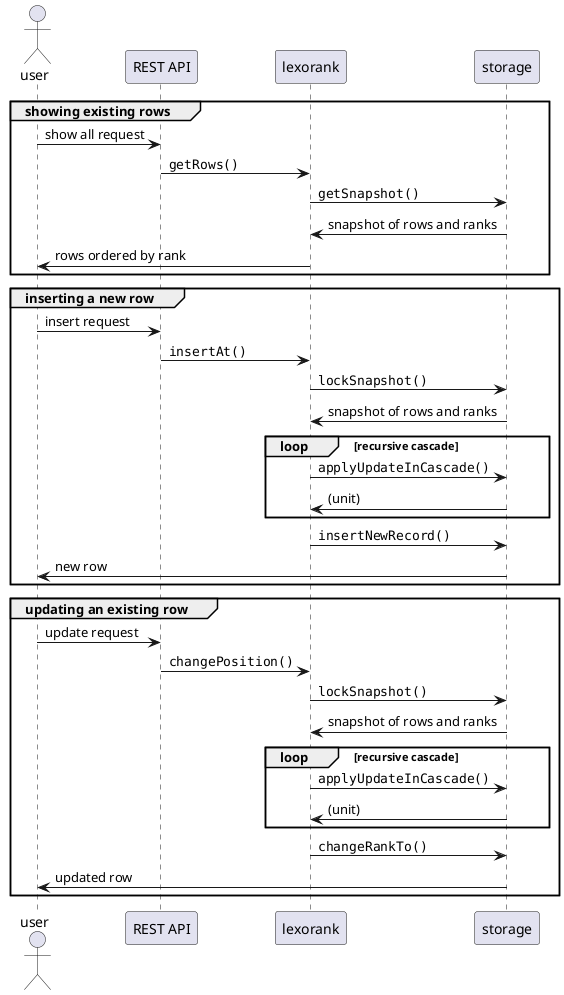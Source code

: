 @startuml

actor user
participant api as "REST API"
participant lexorank
participant storage

group showing existing rows
  user -> api : show all request
    api -> lexorank : ""getRows()""
      lexorank -> storage : ""getSnapshot()""
      lexorank <- storage : snapshot of rows and ranks
      user <- lexorank : rows ordered by rank
end

group inserting a new row
  user -> api : insert request
    api -> lexorank : ""insertAt()""
      lexorank -> storage : ""lockSnapshot()""
      lexorank <- storage : snapshot of rows and ranks

      loop recursive cascade
        lexorank -> storage : ""applyUpdateInCascade()""
        lexorank <- storage : (unit)
      end

      lexorank -> storage : ""insertNewRecord()""
      user <- storage : new row
end

group updating an existing row
  user -> api : update request
    api -> lexorank : ""changePosition()""
      lexorank -> storage : ""lockSnapshot()""
      lexorank <- storage : snapshot of rows and ranks

      loop recursive cascade
        lexorank -> storage : ""applyUpdateInCascade()""
        lexorank <- storage : (unit)
      end

      lexorank -> storage : ""changeRankTo()""
      user <- storage : updated row
end

@enduml
